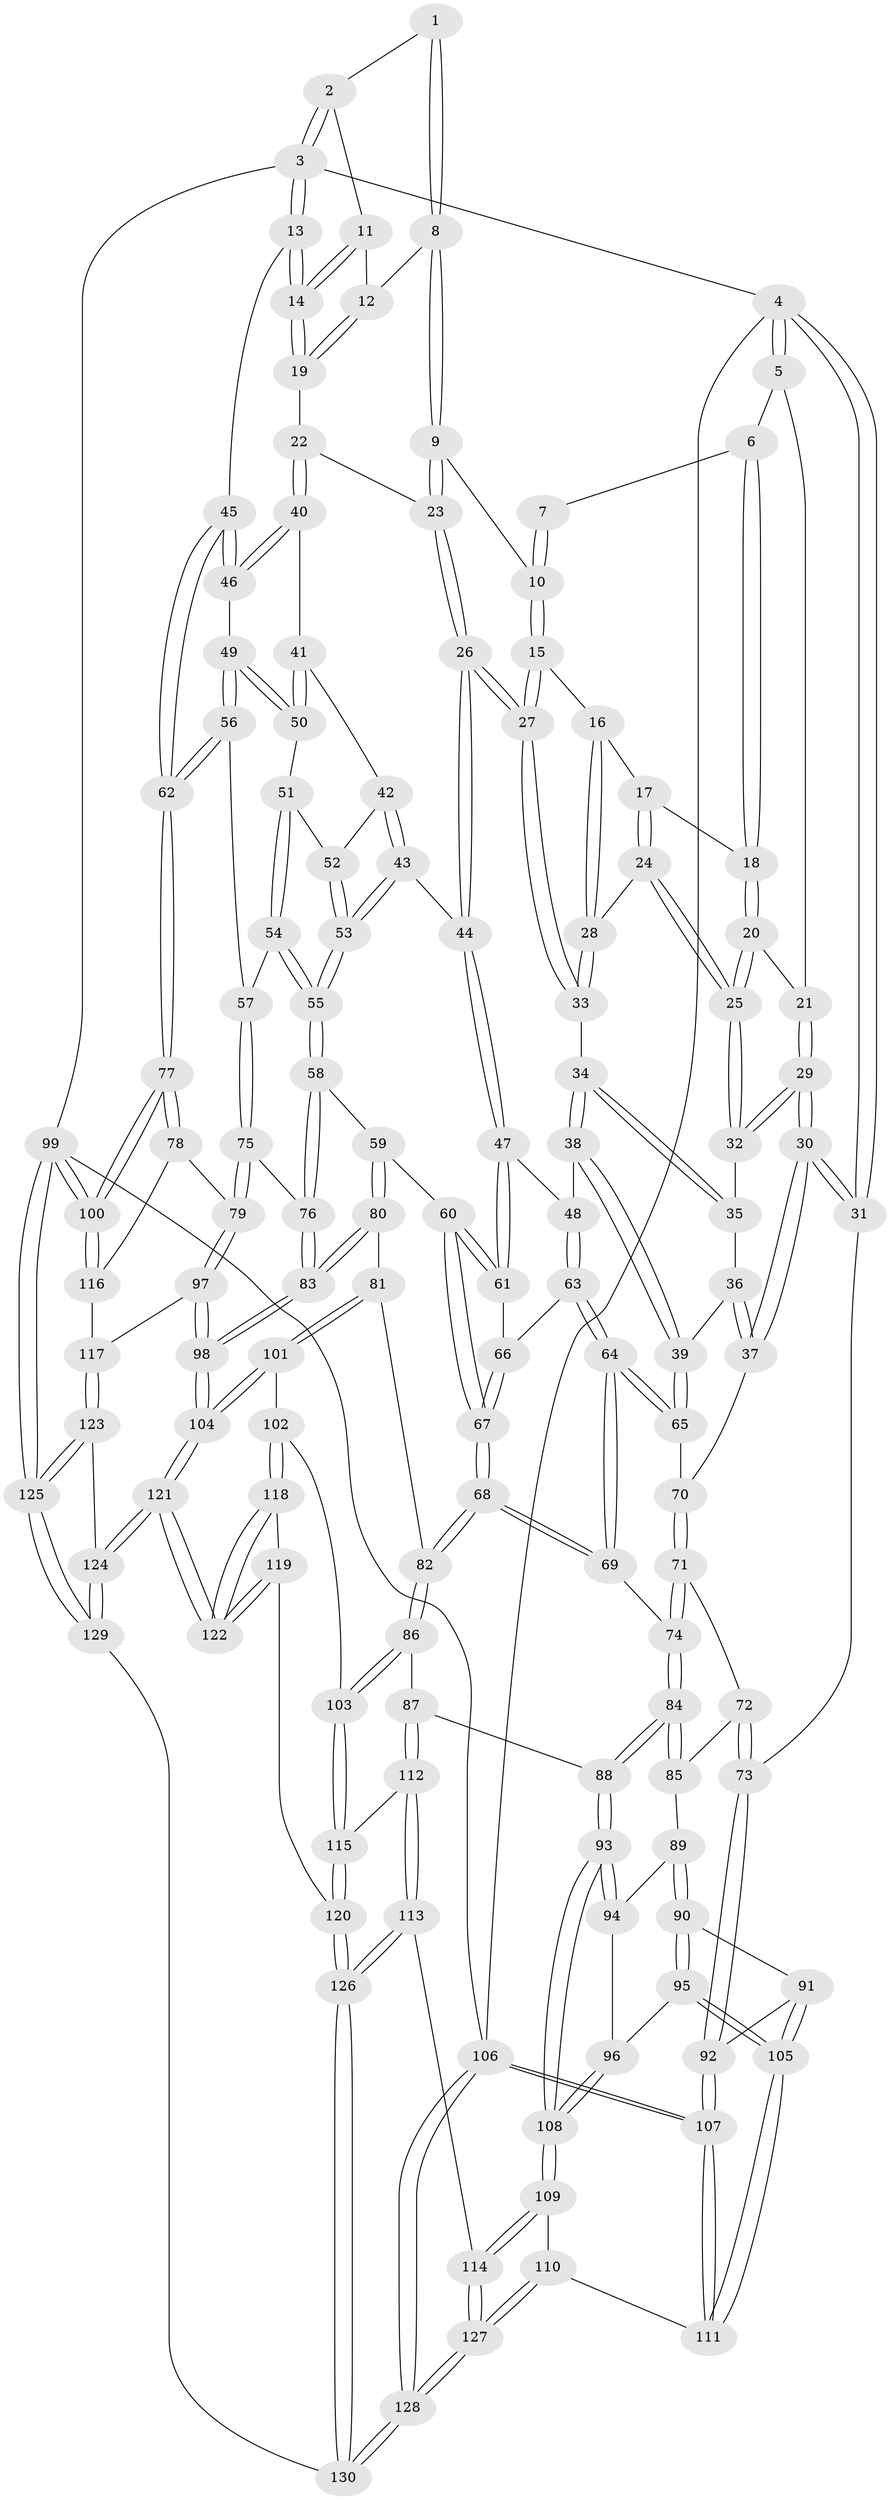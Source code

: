 // coarse degree distribution, {3: 0.07692307692307693, 6: 0.13186813186813187, 4: 0.24175824175824176, 5: 0.5164835164835165, 1: 0.01098901098901099, 7: 0.01098901098901099, 8: 0.01098901098901099}
// Generated by graph-tools (version 1.1) at 2025/06/03/04/25 22:06:38]
// undirected, 130 vertices, 322 edges
graph export_dot {
graph [start="1"]
  node [color=gray90,style=filled];
  1 [pos="+0.7189568122331198+0"];
  2 [pos="+0.9642563772541263+0"];
  3 [pos="+1+0"];
  4 [pos="+0+0"];
  5 [pos="+0.0800610434975155+0"];
  6 [pos="+0.4681150821613566+0"];
  7 [pos="+0.7078534090239859+0"];
  8 [pos="+0.761281138469323+0.003909156726093763"];
  9 [pos="+0.7558836130975937+0.05963154908237906"];
  10 [pos="+0.6310556743912688+0.058100023333532765"];
  11 [pos="+0.9237211788984326+0.004277522422828312"];
  12 [pos="+0.9034005978089424+0.03601771147458681"];
  13 [pos="+1+0.15124915551887824"];
  14 [pos="+1+0.1491176679848323"];
  15 [pos="+0.5626935434798676+0.10811119811946888"];
  16 [pos="+0.5074941706311225+0.057890039231533484"];
  17 [pos="+0.4806030405709972+0.011339708066420614"];
  18 [pos="+0.47043404736013755+0"];
  19 [pos="+0.8987971048787045+0.17744232352937883"];
  20 [pos="+0.3146892141012389+0.10989377950097287"];
  21 [pos="+0.19959852231250313+0.045572533156650774"];
  22 [pos="+0.885515842566843+0.18461066637845308"];
  23 [pos="+0.7714596200381273+0.15584273587457212"];
  24 [pos="+0.3868282440917223+0.16675057494351347"];
  25 [pos="+0.3306088116774584+0.1647351439989544"];
  26 [pos="+0.6502224741494114+0.2361076784419225"];
  27 [pos="+0.6081437268484207+0.20270789150690052"];
  28 [pos="+0.43418972841873804+0.18249593694944372"];
  29 [pos="+0.1418100590735112+0.18457448835807322"];
  30 [pos="+0.029175851030462177+0.3338013981346303"];
  31 [pos="+0+0.3748034622128166"];
  32 [pos="+0.3201502788008522+0.19501467830066122"];
  33 [pos="+0.4598035072657059+0.23141102621450518"];
  34 [pos="+0.44344636940353843+0.2580188332733521"];
  35 [pos="+0.32050158804080425+0.21003185702427843"];
  36 [pos="+0.3153906314194946+0.22709965268238472"];
  37 [pos="+0.10424308543908177+0.3467040679664158"];
  38 [pos="+0.4269559252029065+0.3476726944260749"];
  39 [pos="+0.36680805277715595+0.36570168799672825"];
  40 [pos="+0.8869086679972883+0.29069985544411203"];
  41 [pos="+0.8614118361181695+0.3200465996086555"];
  42 [pos="+0.7400469224756606+0.3313300206278351"];
  43 [pos="+0.6995289735607656+0.3257575271807591"];
  44 [pos="+0.6493364739525518+0.28415713280384086"];
  45 [pos="+1+0.4509506925153749"];
  46 [pos="+0.9701013263202062+0.3543877382652413"];
  47 [pos="+0.648538204636511+0.2851117165034693"];
  48 [pos="+0.4898001690250772+0.3729478214684834"];
  49 [pos="+0.8877704920139363+0.42203902596739173"];
  50 [pos="+0.855302466179376+0.35980863780988637"];
  51 [pos="+0.8297506676730962+0.3832231652276378"];
  52 [pos="+0.8021917998921871+0.38730895451816877"];
  53 [pos="+0.7502927310249107+0.46545826658812534"];
  54 [pos="+0.8154889288862518+0.5092173397298552"];
  55 [pos="+0.7561186102649825+0.5061625636263027"];
  56 [pos="+0.886496417660957+0.491468642475688"];
  57 [pos="+0.8314387462230818+0.5130062065471395"];
  58 [pos="+0.7121422931339086+0.5350530462378383"];
  59 [pos="+0.6783773608000542+0.5417324090652387"];
  60 [pos="+0.6163210233967633+0.5182812928884818"];
  61 [pos="+0.6127753254254591+0.5046180086671828"];
  62 [pos="+1+0.5345559411574953"];
  63 [pos="+0.49160536664093313+0.37935091109860486"];
  64 [pos="+0.45738526097809823+0.5149205520139716"];
  65 [pos="+0.3289099516780361+0.40154534060026975"];
  66 [pos="+0.5195270098652209+0.4126038481828873"];
  67 [pos="+0.49783048501988636+0.5811746121981461"];
  68 [pos="+0.49056137132468103+0.5854689294760289"];
  69 [pos="+0.4757381506667589+0.5767187818251663"];
  70 [pos="+0.28609840250143026+0.42234464105459407"];
  71 [pos="+0.29016446749959807+0.48242546509100304"];
  72 [pos="+0.18084927969378944+0.5917938285915163"];
  73 [pos="+0+0.4531569307881684"];
  74 [pos="+0.34713046828290656+0.5812659470381891"];
  75 [pos="+0.8612114953305274+0.6195175641609065"];
  76 [pos="+0.7841053669978627+0.6752939259837095"];
  77 [pos="+1+0.5748454718296279"];
  78 [pos="+1+0.6156794953464798"];
  79 [pos="+0.9439554644845068+0.6655942398245217"];
  80 [pos="+0.6554205958343676+0.6784787442225835"];
  81 [pos="+0.6243074727860813+0.6986918087403997"];
  82 [pos="+0.5010813334193012+0.6599038668772149"];
  83 [pos="+0.7702306139080479+0.7271486164328599"];
  84 [pos="+0.2949168580334762+0.6721775739321015"];
  85 [pos="+0.2067822907295924+0.6355546162784728"];
  86 [pos="+0.47741830581702116+0.7064703151687692"];
  87 [pos="+0.3491307429315243+0.7261564805137143"];
  88 [pos="+0.2990628707698931+0.6868517107608504"];
  89 [pos="+0.17516344811214984+0.6725871022389064"];
  90 [pos="+0.0784415994933605+0.6903286365346234"];
  91 [pos="+0+0.6261002732225461"];
  92 [pos="+0+0.50304173572829"];
  93 [pos="+0.22357199965450944+0.7784522424207272"];
  94 [pos="+0.17191800828474274+0.7102996133121263"];
  95 [pos="+0.11361447614195395+0.748448937991388"];
  96 [pos="+0.11740145959138952+0.7487532765311509"];
  97 [pos="+0.8711640351483961+0.7701361231143492"];
  98 [pos="+0.7944210658425016+0.7910638701722368"];
  99 [pos="+1+1"];
  100 [pos="+1+1"];
  101 [pos="+0.6215129543016445+0.7897496092977684"];
  102 [pos="+0.5701400360916501+0.7987155969372142"];
  103 [pos="+0.480808915505987+0.7216168614822507"];
  104 [pos="+0.7409573338529588+0.8992714108071771"];
  105 [pos="+0.06305608440722518+0.8395350657198404"];
  106 [pos="+0+1"];
  107 [pos="+0+1"];
  108 [pos="+0.21465597200842337+0.8024209844426662"];
  109 [pos="+0.21633650182013367+0.8395331390832317"];
  110 [pos="+0.13173705691106666+0.8684303300241754"];
  111 [pos="+0.061338769754953414+0.8512973959636818"];
  112 [pos="+0.3529964511950063+0.7782352051012599"];
  113 [pos="+0.3232039796077469+0.8915351531301857"];
  114 [pos="+0.2799402243825304+0.8917399061554211"];
  115 [pos="+0.4587330617034467+0.8143724347167679"];
  116 [pos="+0.945804967872271+0.8094830468798997"];
  117 [pos="+0.9273714816540644+0.8057264565841061"];
  118 [pos="+0.5537770720698211+0.8216678762563232"];
  119 [pos="+0.47449564366891267+0.8926375655745987"];
  120 [pos="+0.46760371798593536+0.8925148988619209"];
  121 [pos="+0.7394340823991628+1"];
  122 [pos="+0.6539206577853319+0.9755458518398527"];
  123 [pos="+0.919000364744772+0.857055025011162"];
  124 [pos="+0.7492612588555465+1"];
  125 [pos="+1+1"];
  126 [pos="+0.4002044721871134+0.9369521422601034"];
  127 [pos="+0.16107207042255867+1"];
  128 [pos="+0.05312711210605316+1"];
  129 [pos="+0.7949337964987716+1"];
  130 [pos="+0.4173510924412695+1"];
  1 -- 2;
  1 -- 8;
  1 -- 8;
  2 -- 3;
  2 -- 3;
  2 -- 11;
  3 -- 4;
  3 -- 13;
  3 -- 13;
  3 -- 99;
  4 -- 5;
  4 -- 5;
  4 -- 31;
  4 -- 31;
  4 -- 106;
  5 -- 6;
  5 -- 21;
  6 -- 7;
  6 -- 18;
  6 -- 18;
  7 -- 10;
  7 -- 10;
  8 -- 9;
  8 -- 9;
  8 -- 12;
  9 -- 10;
  9 -- 23;
  9 -- 23;
  10 -- 15;
  10 -- 15;
  11 -- 12;
  11 -- 14;
  11 -- 14;
  12 -- 19;
  12 -- 19;
  13 -- 14;
  13 -- 14;
  13 -- 45;
  14 -- 19;
  14 -- 19;
  15 -- 16;
  15 -- 27;
  15 -- 27;
  16 -- 17;
  16 -- 28;
  16 -- 28;
  17 -- 18;
  17 -- 24;
  17 -- 24;
  18 -- 20;
  18 -- 20;
  19 -- 22;
  20 -- 21;
  20 -- 25;
  20 -- 25;
  21 -- 29;
  21 -- 29;
  22 -- 23;
  22 -- 40;
  22 -- 40;
  23 -- 26;
  23 -- 26;
  24 -- 25;
  24 -- 25;
  24 -- 28;
  25 -- 32;
  25 -- 32;
  26 -- 27;
  26 -- 27;
  26 -- 44;
  26 -- 44;
  27 -- 33;
  27 -- 33;
  28 -- 33;
  28 -- 33;
  29 -- 30;
  29 -- 30;
  29 -- 32;
  29 -- 32;
  30 -- 31;
  30 -- 31;
  30 -- 37;
  30 -- 37;
  31 -- 73;
  32 -- 35;
  33 -- 34;
  34 -- 35;
  34 -- 35;
  34 -- 38;
  34 -- 38;
  35 -- 36;
  36 -- 37;
  36 -- 37;
  36 -- 39;
  37 -- 70;
  38 -- 39;
  38 -- 39;
  38 -- 48;
  39 -- 65;
  39 -- 65;
  40 -- 41;
  40 -- 46;
  40 -- 46;
  41 -- 42;
  41 -- 50;
  41 -- 50;
  42 -- 43;
  42 -- 43;
  42 -- 52;
  43 -- 44;
  43 -- 53;
  43 -- 53;
  44 -- 47;
  44 -- 47;
  45 -- 46;
  45 -- 46;
  45 -- 62;
  45 -- 62;
  46 -- 49;
  47 -- 48;
  47 -- 61;
  47 -- 61;
  48 -- 63;
  48 -- 63;
  49 -- 50;
  49 -- 50;
  49 -- 56;
  49 -- 56;
  50 -- 51;
  51 -- 52;
  51 -- 54;
  51 -- 54;
  52 -- 53;
  52 -- 53;
  53 -- 55;
  53 -- 55;
  54 -- 55;
  54 -- 55;
  54 -- 57;
  55 -- 58;
  55 -- 58;
  56 -- 57;
  56 -- 62;
  56 -- 62;
  57 -- 75;
  57 -- 75;
  58 -- 59;
  58 -- 76;
  58 -- 76;
  59 -- 60;
  59 -- 80;
  59 -- 80;
  60 -- 61;
  60 -- 61;
  60 -- 67;
  60 -- 67;
  61 -- 66;
  62 -- 77;
  62 -- 77;
  63 -- 64;
  63 -- 64;
  63 -- 66;
  64 -- 65;
  64 -- 65;
  64 -- 69;
  64 -- 69;
  65 -- 70;
  66 -- 67;
  66 -- 67;
  67 -- 68;
  67 -- 68;
  68 -- 69;
  68 -- 69;
  68 -- 82;
  68 -- 82;
  69 -- 74;
  70 -- 71;
  70 -- 71;
  71 -- 72;
  71 -- 74;
  71 -- 74;
  72 -- 73;
  72 -- 73;
  72 -- 85;
  73 -- 92;
  73 -- 92;
  74 -- 84;
  74 -- 84;
  75 -- 76;
  75 -- 79;
  75 -- 79;
  76 -- 83;
  76 -- 83;
  77 -- 78;
  77 -- 78;
  77 -- 100;
  77 -- 100;
  78 -- 79;
  78 -- 116;
  79 -- 97;
  79 -- 97;
  80 -- 81;
  80 -- 83;
  80 -- 83;
  81 -- 82;
  81 -- 101;
  81 -- 101;
  82 -- 86;
  82 -- 86;
  83 -- 98;
  83 -- 98;
  84 -- 85;
  84 -- 85;
  84 -- 88;
  84 -- 88;
  85 -- 89;
  86 -- 87;
  86 -- 103;
  86 -- 103;
  87 -- 88;
  87 -- 112;
  87 -- 112;
  88 -- 93;
  88 -- 93;
  89 -- 90;
  89 -- 90;
  89 -- 94;
  90 -- 91;
  90 -- 95;
  90 -- 95;
  91 -- 92;
  91 -- 105;
  91 -- 105;
  92 -- 107;
  92 -- 107;
  93 -- 94;
  93 -- 94;
  93 -- 108;
  93 -- 108;
  94 -- 96;
  95 -- 96;
  95 -- 105;
  95 -- 105;
  96 -- 108;
  96 -- 108;
  97 -- 98;
  97 -- 98;
  97 -- 117;
  98 -- 104;
  98 -- 104;
  99 -- 100;
  99 -- 100;
  99 -- 125;
  99 -- 125;
  99 -- 106;
  100 -- 116;
  100 -- 116;
  101 -- 102;
  101 -- 104;
  101 -- 104;
  102 -- 103;
  102 -- 118;
  102 -- 118;
  103 -- 115;
  103 -- 115;
  104 -- 121;
  104 -- 121;
  105 -- 111;
  105 -- 111;
  106 -- 107;
  106 -- 107;
  106 -- 128;
  106 -- 128;
  107 -- 111;
  107 -- 111;
  108 -- 109;
  108 -- 109;
  109 -- 110;
  109 -- 114;
  109 -- 114;
  110 -- 111;
  110 -- 127;
  110 -- 127;
  112 -- 113;
  112 -- 113;
  112 -- 115;
  113 -- 114;
  113 -- 126;
  113 -- 126;
  114 -- 127;
  114 -- 127;
  115 -- 120;
  115 -- 120;
  116 -- 117;
  117 -- 123;
  117 -- 123;
  118 -- 119;
  118 -- 122;
  118 -- 122;
  119 -- 120;
  119 -- 122;
  119 -- 122;
  120 -- 126;
  120 -- 126;
  121 -- 122;
  121 -- 122;
  121 -- 124;
  121 -- 124;
  123 -- 124;
  123 -- 125;
  123 -- 125;
  124 -- 129;
  124 -- 129;
  125 -- 129;
  125 -- 129;
  126 -- 130;
  126 -- 130;
  127 -- 128;
  127 -- 128;
  128 -- 130;
  128 -- 130;
  129 -- 130;
}
